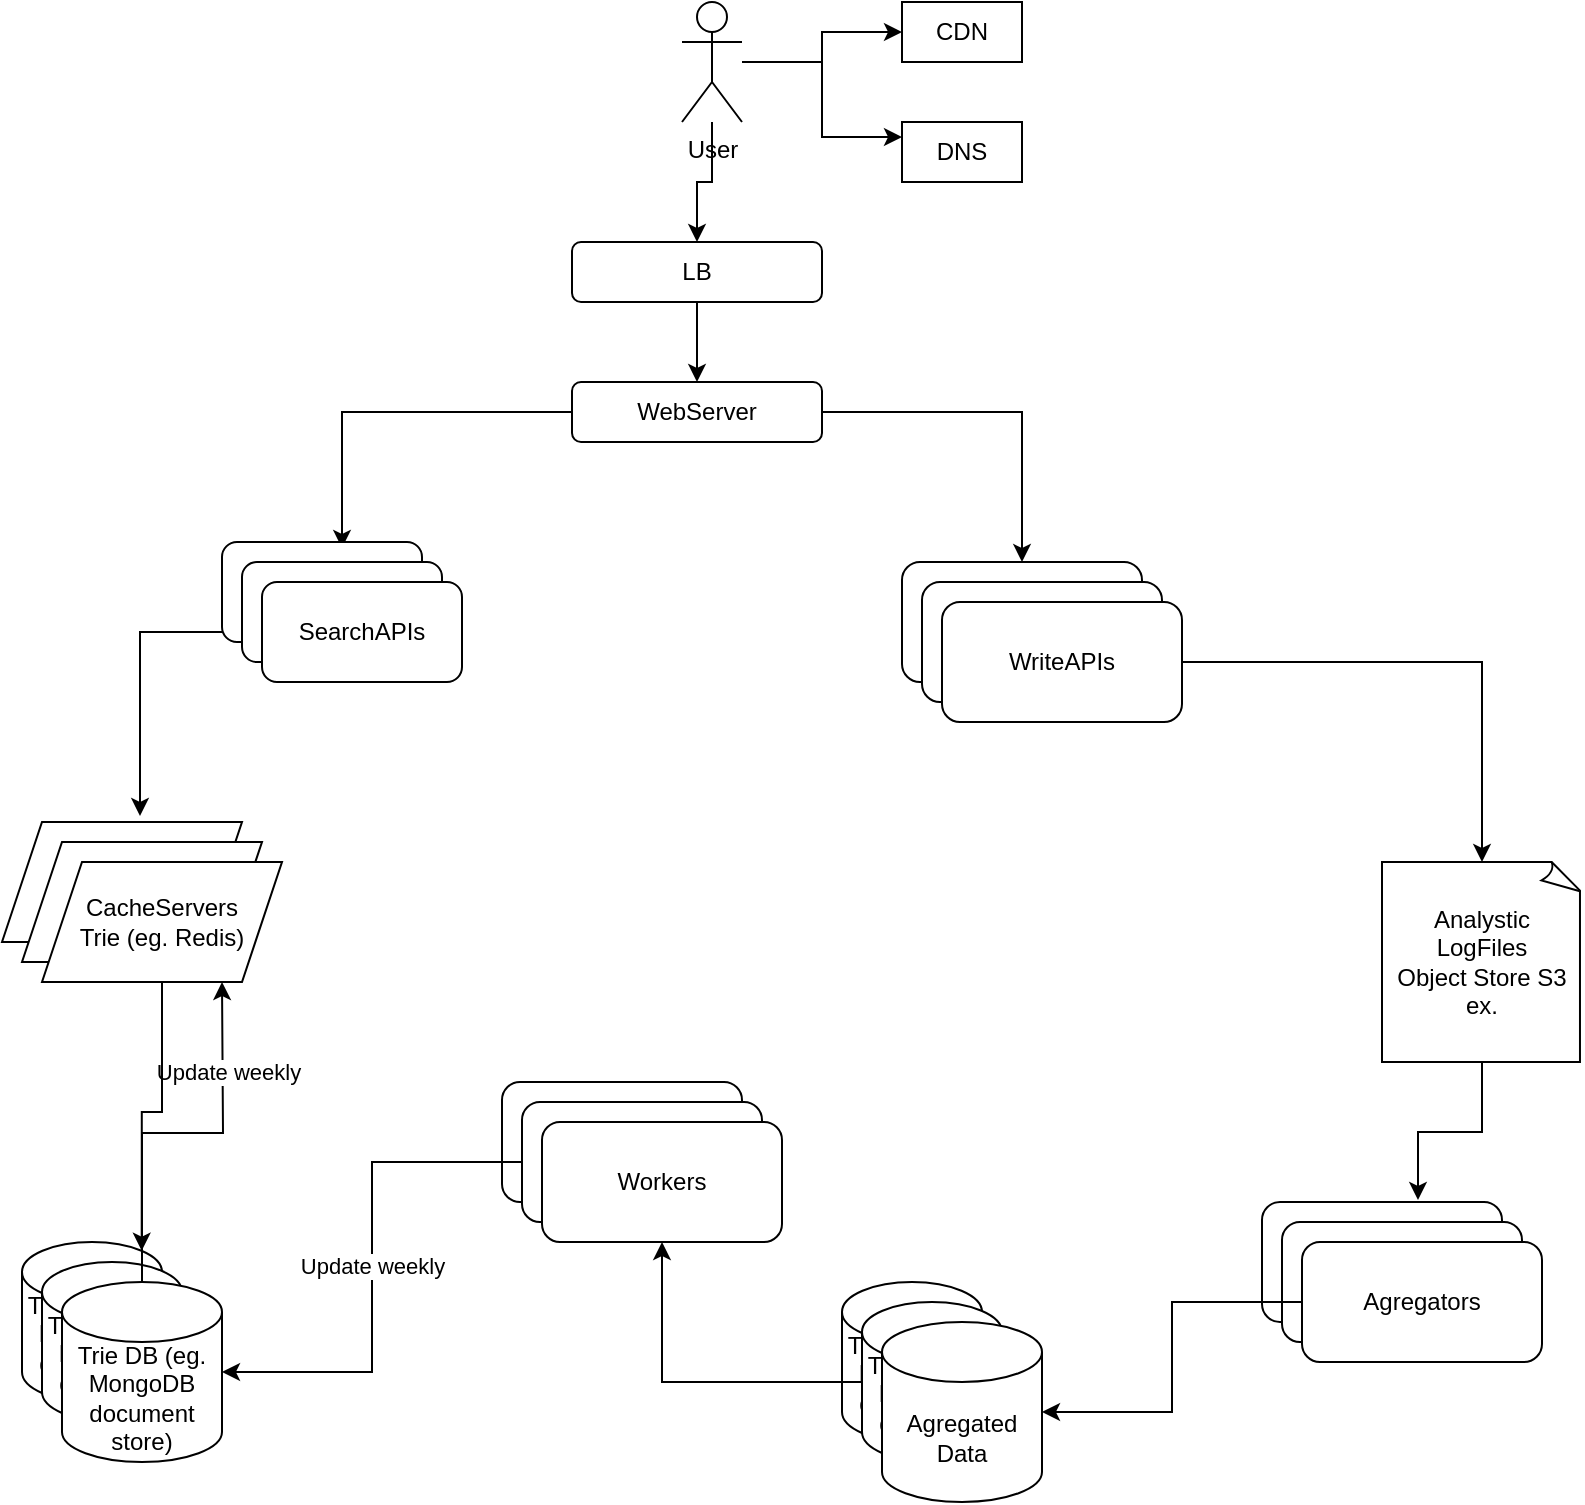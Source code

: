 <mxfile version="24.7.16">
  <diagram name="Page-1" id="y2FAcHWOnN0RvBgoWqoK">
    <mxGraphModel dx="1674" dy="765" grid="1" gridSize="10" guides="1" tooltips="1" connect="1" arrows="1" fold="1" page="1" pageScale="1" pageWidth="850" pageHeight="1100" math="0" shadow="0">
      <root>
        <mxCell id="0" />
        <mxCell id="1" parent="0" />
        <mxCell id="xc0zy1JgVLR1VcYmcmci-17" style="edgeStyle=orthogonalEdgeStyle;rounded=0;orthogonalLoop=1;jettySize=auto;html=1;" edge="1" parent="1" source="xc0zy1JgVLR1VcYmcmci-13" target="xc0zy1JgVLR1VcYmcmci-14">
          <mxGeometry relative="1" as="geometry" />
        </mxCell>
        <mxCell id="xc0zy1JgVLR1VcYmcmci-18" style="edgeStyle=orthogonalEdgeStyle;rounded=0;orthogonalLoop=1;jettySize=auto;html=1;entryX=0;entryY=0.25;entryDx=0;entryDy=0;" edge="1" parent="1" source="xc0zy1JgVLR1VcYmcmci-13" target="xc0zy1JgVLR1VcYmcmci-15">
          <mxGeometry relative="1" as="geometry" />
        </mxCell>
        <mxCell id="xc0zy1JgVLR1VcYmcmci-36" value="" style="edgeStyle=orthogonalEdgeStyle;rounded=0;orthogonalLoop=1;jettySize=auto;html=1;" edge="1" parent="1" source="xc0zy1JgVLR1VcYmcmci-13" target="xc0zy1JgVLR1VcYmcmci-19">
          <mxGeometry relative="1" as="geometry" />
        </mxCell>
        <mxCell id="xc0zy1JgVLR1VcYmcmci-13" value="User" style="shape=umlActor;verticalLabelPosition=bottom;verticalAlign=top;html=1;outlineConnect=0;" vertex="1" parent="1">
          <mxGeometry x="360" y="30" width="30" height="60" as="geometry" />
        </mxCell>
        <mxCell id="xc0zy1JgVLR1VcYmcmci-14" value="CDN" style="rounded=0;whiteSpace=wrap;html=1;" vertex="1" parent="1">
          <mxGeometry x="470" y="30" width="60" height="30" as="geometry" />
        </mxCell>
        <mxCell id="xc0zy1JgVLR1VcYmcmci-15" value="DNS" style="rounded=0;whiteSpace=wrap;html=1;" vertex="1" parent="1">
          <mxGeometry x="470" y="90" width="60" height="30" as="geometry" />
        </mxCell>
        <mxCell id="xc0zy1JgVLR1VcYmcmci-38" value="" style="edgeStyle=orthogonalEdgeStyle;rounded=0;orthogonalLoop=1;jettySize=auto;html=1;" edge="1" parent="1" source="xc0zy1JgVLR1VcYmcmci-19" target="xc0zy1JgVLR1VcYmcmci-20">
          <mxGeometry relative="1" as="geometry" />
        </mxCell>
        <mxCell id="xc0zy1JgVLR1VcYmcmci-19" value="LB" style="rounded=1;whiteSpace=wrap;html=1;" vertex="1" parent="1">
          <mxGeometry x="305" y="150" width="125" height="30" as="geometry" />
        </mxCell>
        <mxCell id="xc0zy1JgVLR1VcYmcmci-43" style="edgeStyle=orthogonalEdgeStyle;rounded=0;orthogonalLoop=1;jettySize=auto;html=1;" edge="1" parent="1" source="xc0zy1JgVLR1VcYmcmci-20" target="xc0zy1JgVLR1VcYmcmci-39">
          <mxGeometry relative="1" as="geometry" />
        </mxCell>
        <mxCell id="xc0zy1JgVLR1VcYmcmci-20" value="WebServer" style="rounded=1;whiteSpace=wrap;html=1;" vertex="1" parent="1">
          <mxGeometry x="305" y="220" width="125" height="30" as="geometry" />
        </mxCell>
        <mxCell id="xc0zy1JgVLR1VcYmcmci-24" style="edgeStyle=orthogonalEdgeStyle;rounded=0;orthogonalLoop=1;jettySize=auto;html=1;entryX=0.6;entryY=0.06;entryDx=0;entryDy=0;entryPerimeter=0;" edge="1" parent="1" source="xc0zy1JgVLR1VcYmcmci-20" target="xc0zy1JgVLR1VcYmcmci-21">
          <mxGeometry relative="1" as="geometry" />
        </mxCell>
        <mxCell id="xc0zy1JgVLR1VcYmcmci-28" style="edgeStyle=orthogonalEdgeStyle;rounded=0;orthogonalLoop=1;jettySize=auto;html=1;entryX=0.575;entryY=-0.05;entryDx=0;entryDy=0;entryPerimeter=0;" edge="1" parent="1" source="xc0zy1JgVLR1VcYmcmci-23" target="xc0zy1JgVLR1VcYmcmci-25">
          <mxGeometry relative="1" as="geometry" />
        </mxCell>
        <mxCell id="xc0zy1JgVLR1VcYmcmci-29" value="" style="group" vertex="1" connectable="0" parent="1">
          <mxGeometry x="20" y="440" width="140" height="80" as="geometry" />
        </mxCell>
        <mxCell id="xc0zy1JgVLR1VcYmcmci-25" value="" style="shape=parallelogram;perimeter=parallelogramPerimeter;whiteSpace=wrap;html=1;fixedSize=1;" vertex="1" parent="xc0zy1JgVLR1VcYmcmci-29">
          <mxGeometry width="120" height="60" as="geometry" />
        </mxCell>
        <mxCell id="xc0zy1JgVLR1VcYmcmci-26" value="" style="shape=parallelogram;perimeter=parallelogramPerimeter;whiteSpace=wrap;html=1;fixedSize=1;" vertex="1" parent="xc0zy1JgVLR1VcYmcmci-29">
          <mxGeometry x="10" y="10" width="120" height="60" as="geometry" />
        </mxCell>
        <mxCell id="xc0zy1JgVLR1VcYmcmci-27" value="CacheServers&lt;br&gt;Trie (eg. Redis)" style="shape=parallelogram;perimeter=parallelogramPerimeter;whiteSpace=wrap;html=1;fixedSize=1;" vertex="1" parent="xc0zy1JgVLR1VcYmcmci-29">
          <mxGeometry x="20" y="20" width="120" height="60" as="geometry" />
        </mxCell>
        <mxCell id="xc0zy1JgVLR1VcYmcmci-30" value="" style="group" vertex="1" connectable="0" parent="1">
          <mxGeometry x="130" y="300" width="120" height="70" as="geometry" />
        </mxCell>
        <mxCell id="xc0zy1JgVLR1VcYmcmci-21" value="SearchAPIs" style="rounded=1;whiteSpace=wrap;html=1;" vertex="1" parent="xc0zy1JgVLR1VcYmcmci-30">
          <mxGeometry width="100" height="50" as="geometry" />
        </mxCell>
        <mxCell id="xc0zy1JgVLR1VcYmcmci-22" value="SearchAPIs" style="rounded=1;whiteSpace=wrap;html=1;" vertex="1" parent="xc0zy1JgVLR1VcYmcmci-30">
          <mxGeometry x="10" y="10" width="100" height="50" as="geometry" />
        </mxCell>
        <mxCell id="xc0zy1JgVLR1VcYmcmci-23" value="SearchAPIs" style="rounded=1;whiteSpace=wrap;html=1;" vertex="1" parent="xc0zy1JgVLR1VcYmcmci-30">
          <mxGeometry x="20" y="20" width="100" height="50" as="geometry" />
        </mxCell>
        <mxCell id="xc0zy1JgVLR1VcYmcmci-34" value="" style="group" vertex="1" connectable="0" parent="1">
          <mxGeometry x="30" y="650" width="100" height="110" as="geometry" />
        </mxCell>
        <mxCell id="xc0zy1JgVLR1VcYmcmci-31" value="Trie DB (eg. MongoDB document store)" style="shape=cylinder3;whiteSpace=wrap;html=1;boundedLbl=1;backgroundOutline=1;size=15;" vertex="1" parent="xc0zy1JgVLR1VcYmcmci-34">
          <mxGeometry width="70" height="80" as="geometry" />
        </mxCell>
        <mxCell id="xc0zy1JgVLR1VcYmcmci-32" value="Trie DB (eg. MongoDB document store)" style="shape=cylinder3;whiteSpace=wrap;html=1;boundedLbl=1;backgroundOutline=1;size=15;" vertex="1" parent="xc0zy1JgVLR1VcYmcmci-34">
          <mxGeometry x="10" y="10" width="70" height="80" as="geometry" />
        </mxCell>
        <mxCell id="xc0zy1JgVLR1VcYmcmci-62" style="edgeStyle=orthogonalEdgeStyle;rounded=0;orthogonalLoop=1;jettySize=auto;html=1;" edge="1" parent="xc0zy1JgVLR1VcYmcmci-34" source="xc0zy1JgVLR1VcYmcmci-33">
          <mxGeometry relative="1" as="geometry">
            <mxPoint x="100" y="-130" as="targetPoint" />
          </mxGeometry>
        </mxCell>
        <mxCell id="xc0zy1JgVLR1VcYmcmci-63" value="Update weekly" style="edgeLabel;html=1;align=center;verticalAlign=middle;resizable=0;points=[];" vertex="1" connectable="0" parent="xc0zy1JgVLR1VcYmcmci-62">
          <mxGeometry x="0.527" y="-2" relative="1" as="geometry">
            <mxPoint as="offset" />
          </mxGeometry>
        </mxCell>
        <mxCell id="xc0zy1JgVLR1VcYmcmci-33" value="Trie DB (eg. MongoDB document store)" style="shape=cylinder3;whiteSpace=wrap;html=1;boundedLbl=1;backgroundOutline=1;size=15;" vertex="1" parent="xc0zy1JgVLR1VcYmcmci-34">
          <mxGeometry x="20" y="20" width="80" height="90" as="geometry" />
        </mxCell>
        <mxCell id="xc0zy1JgVLR1VcYmcmci-35" style="edgeStyle=orthogonalEdgeStyle;rounded=0;orthogonalLoop=1;jettySize=auto;html=1;entryX=0.855;entryY=0;entryDx=0;entryDy=4.35;entryPerimeter=0;" edge="1" parent="1" source="xc0zy1JgVLR1VcYmcmci-27" target="xc0zy1JgVLR1VcYmcmci-31">
          <mxGeometry relative="1" as="geometry" />
        </mxCell>
        <mxCell id="xc0zy1JgVLR1VcYmcmci-42" value="" style="group" vertex="1" connectable="0" parent="1">
          <mxGeometry x="470" y="310" width="140" height="80" as="geometry" />
        </mxCell>
        <mxCell id="xc0zy1JgVLR1VcYmcmci-39" value="WriteAPIs" style="rounded=1;whiteSpace=wrap;html=1;" vertex="1" parent="xc0zy1JgVLR1VcYmcmci-42">
          <mxGeometry width="120" height="60" as="geometry" />
        </mxCell>
        <mxCell id="xc0zy1JgVLR1VcYmcmci-40" value="WriteAPIs" style="rounded=1;whiteSpace=wrap;html=1;" vertex="1" parent="xc0zy1JgVLR1VcYmcmci-42">
          <mxGeometry x="10" y="10" width="120" height="60" as="geometry" />
        </mxCell>
        <mxCell id="xc0zy1JgVLR1VcYmcmci-41" value="WriteAPIs" style="rounded=1;whiteSpace=wrap;html=1;" vertex="1" parent="xc0zy1JgVLR1VcYmcmci-42">
          <mxGeometry x="20" y="20" width="120" height="60" as="geometry" />
        </mxCell>
        <mxCell id="xc0zy1JgVLR1VcYmcmci-44" value="Analystic &lt;br&gt;LogFiles&lt;br&gt;Object Store S3 ex." style="whiteSpace=wrap;html=1;shape=mxgraph.basic.document" vertex="1" parent="1">
          <mxGeometry x="710" y="460" width="100" height="100" as="geometry" />
        </mxCell>
        <mxCell id="xc0zy1JgVLR1VcYmcmci-45" style="edgeStyle=orthogonalEdgeStyle;rounded=0;orthogonalLoop=1;jettySize=auto;html=1;entryX=0.5;entryY=0;entryDx=0;entryDy=0;entryPerimeter=0;" edge="1" parent="1" source="xc0zy1JgVLR1VcYmcmci-41" target="xc0zy1JgVLR1VcYmcmci-44">
          <mxGeometry relative="1" as="geometry" />
        </mxCell>
        <mxCell id="xc0zy1JgVLR1VcYmcmci-46" value="" style="group" vertex="1" connectable="0" parent="1">
          <mxGeometry x="650" y="630" width="140" height="80" as="geometry" />
        </mxCell>
        <mxCell id="xc0zy1JgVLR1VcYmcmci-47" value="WriteAPIs" style="rounded=1;whiteSpace=wrap;html=1;" vertex="1" parent="xc0zy1JgVLR1VcYmcmci-46">
          <mxGeometry width="120" height="60" as="geometry" />
        </mxCell>
        <mxCell id="xc0zy1JgVLR1VcYmcmci-48" value="WriteAPIs" style="rounded=1;whiteSpace=wrap;html=1;" vertex="1" parent="xc0zy1JgVLR1VcYmcmci-46">
          <mxGeometry x="10" y="10" width="120" height="60" as="geometry" />
        </mxCell>
        <mxCell id="xc0zy1JgVLR1VcYmcmci-49" value="Agregators" style="rounded=1;whiteSpace=wrap;html=1;" vertex="1" parent="xc0zy1JgVLR1VcYmcmci-46">
          <mxGeometry x="20" y="20" width="120" height="60" as="geometry" />
        </mxCell>
        <mxCell id="xc0zy1JgVLR1VcYmcmci-50" style="edgeStyle=orthogonalEdgeStyle;rounded=0;orthogonalLoop=1;jettySize=auto;html=1;entryX=0.65;entryY=-0.017;entryDx=0;entryDy=0;entryPerimeter=0;" edge="1" parent="1" source="xc0zy1JgVLR1VcYmcmci-44" target="xc0zy1JgVLR1VcYmcmci-47">
          <mxGeometry relative="1" as="geometry" />
        </mxCell>
        <mxCell id="xc0zy1JgVLR1VcYmcmci-51" value="" style="group" vertex="1" connectable="0" parent="1">
          <mxGeometry x="440" y="670" width="100" height="110" as="geometry" />
        </mxCell>
        <mxCell id="xc0zy1JgVLR1VcYmcmci-52" value="Trie DB (eg. MongoDB document store)" style="shape=cylinder3;whiteSpace=wrap;html=1;boundedLbl=1;backgroundOutline=1;size=15;" vertex="1" parent="xc0zy1JgVLR1VcYmcmci-51">
          <mxGeometry width="70" height="80" as="geometry" />
        </mxCell>
        <mxCell id="xc0zy1JgVLR1VcYmcmci-53" value="Trie DB (eg. MongoDB document store)" style="shape=cylinder3;whiteSpace=wrap;html=1;boundedLbl=1;backgroundOutline=1;size=15;" vertex="1" parent="xc0zy1JgVLR1VcYmcmci-51">
          <mxGeometry x="10" y="10" width="70" height="80" as="geometry" />
        </mxCell>
        <mxCell id="xc0zy1JgVLR1VcYmcmci-54" value="Agregated Data" style="shape=cylinder3;whiteSpace=wrap;html=1;boundedLbl=1;backgroundOutline=1;size=15;" vertex="1" parent="xc0zy1JgVLR1VcYmcmci-51">
          <mxGeometry x="20" y="20" width="80" height="90" as="geometry" />
        </mxCell>
        <mxCell id="xc0zy1JgVLR1VcYmcmci-55" style="edgeStyle=orthogonalEdgeStyle;rounded=0;orthogonalLoop=1;jettySize=auto;html=1;" edge="1" parent="1" source="xc0zy1JgVLR1VcYmcmci-49" target="xc0zy1JgVLR1VcYmcmci-54">
          <mxGeometry relative="1" as="geometry" />
        </mxCell>
        <mxCell id="xc0zy1JgVLR1VcYmcmci-56" value="" style="group" vertex="1" connectable="0" parent="1">
          <mxGeometry x="270" y="570" width="140" height="80" as="geometry" />
        </mxCell>
        <mxCell id="xc0zy1JgVLR1VcYmcmci-57" value="WriteAPIs" style="rounded=1;whiteSpace=wrap;html=1;" vertex="1" parent="xc0zy1JgVLR1VcYmcmci-56">
          <mxGeometry width="120" height="60" as="geometry" />
        </mxCell>
        <mxCell id="xc0zy1JgVLR1VcYmcmci-58" value="WriteAPIs" style="rounded=1;whiteSpace=wrap;html=1;" vertex="1" parent="xc0zy1JgVLR1VcYmcmci-56">
          <mxGeometry x="10" y="10" width="120" height="60" as="geometry" />
        </mxCell>
        <mxCell id="xc0zy1JgVLR1VcYmcmci-59" value="Workers" style="rounded=1;whiteSpace=wrap;html=1;" vertex="1" parent="xc0zy1JgVLR1VcYmcmci-56">
          <mxGeometry x="20" y="20" width="120" height="60" as="geometry" />
        </mxCell>
        <mxCell id="xc0zy1JgVLR1VcYmcmci-60" style="edgeStyle=orthogonalEdgeStyle;rounded=0;orthogonalLoop=1;jettySize=auto;html=1;" edge="1" parent="1" source="xc0zy1JgVLR1VcYmcmci-53" target="xc0zy1JgVLR1VcYmcmci-59">
          <mxGeometry relative="1" as="geometry" />
        </mxCell>
        <mxCell id="xc0zy1JgVLR1VcYmcmci-61" style="edgeStyle=orthogonalEdgeStyle;rounded=0;orthogonalLoop=1;jettySize=auto;html=1;entryX=1;entryY=0.5;entryDx=0;entryDy=0;entryPerimeter=0;" edge="1" parent="1" source="xc0zy1JgVLR1VcYmcmci-58" target="xc0zy1JgVLR1VcYmcmci-33">
          <mxGeometry relative="1" as="geometry" />
        </mxCell>
        <mxCell id="xc0zy1JgVLR1VcYmcmci-64" value="Update weekly" style="edgeLabel;html=1;align=center;verticalAlign=middle;resizable=0;points=[];" vertex="1" connectable="0" parent="xc0zy1JgVLR1VcYmcmci-61">
          <mxGeometry x="-0.004" relative="1" as="geometry">
            <mxPoint as="offset" />
          </mxGeometry>
        </mxCell>
      </root>
    </mxGraphModel>
  </diagram>
</mxfile>
